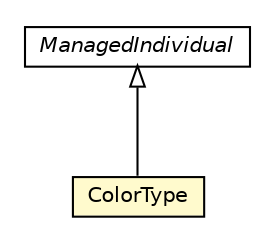 #!/usr/local/bin/dot
#
# Class diagram 
# Generated by UMLGraph version R5_6-24-gf6e263 (http://www.umlgraph.org/)
#

digraph G {
	edge [fontname="Helvetica",fontsize=10,labelfontname="Helvetica",labelfontsize=10];
	node [fontname="Helvetica",fontsize=10,shape=plaintext];
	nodesep=0.25;
	ranksep=0.5;
	// org.universAAL.middleware.owl.ManagedIndividual
	c2763273 [label=<<table title="org.universAAL.middleware.owl.ManagedIndividual" border="0" cellborder="1" cellspacing="0" cellpadding="2" port="p" href="../../../middleware/owl/ManagedIndividual.html">
		<tr><td><table border="0" cellspacing="0" cellpadding="1">
<tr><td align="center" balign="center"><font face="Helvetica-Oblique"> ManagedIndividual </font></td></tr>
		</table></td></tr>
		</table>>, URL="../../../middleware/owl/ManagedIndividual.html", fontname="Helvetica", fontcolor="black", fontsize=10.0];
	// org.universAAL.ontology.ui.preferences.ColorType
	c2764095 [label=<<table title="org.universAAL.ontology.ui.preferences.ColorType" border="0" cellborder="1" cellspacing="0" cellpadding="2" port="p" bgcolor="lemonChiffon" href="./ColorType.html">
		<tr><td><table border="0" cellspacing="0" cellpadding="1">
<tr><td align="center" balign="center"> ColorType </td></tr>
		</table></td></tr>
		</table>>, URL="./ColorType.html", fontname="Helvetica", fontcolor="black", fontsize=10.0];
	//org.universAAL.ontology.ui.preferences.ColorType extends org.universAAL.middleware.owl.ManagedIndividual
	c2763273:p -> c2764095:p [dir=back,arrowtail=empty];
}

